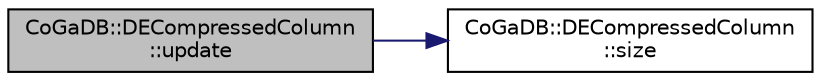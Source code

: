 digraph "CoGaDB::DECompressedColumn::update"
{
  edge [fontname="Helvetica",fontsize="10",labelfontname="Helvetica",labelfontsize="10"];
  node [fontname="Helvetica",fontsize="10",shape=record];
  rankdir="LR";
  Node1 [label="CoGaDB::DECompressedColumn\l::update",height=0.2,width=0.4,color="black", fillcolor="grey75", style="filled", fontcolor="black"];
  Node1 -> Node2 [color="midnightblue",fontsize="10",style="solid",fontname="Helvetica"];
  Node2 [label="CoGaDB::DECompressedColumn\l::size",height=0.2,width=0.4,color="black", fillcolor="white", style="filled",URL="$classCoGaDB_1_1DECompressedColumn.htm#a1f525b7d2c72b81610ac00661fec6e88",tooltip="returns the number of values (rows) in a column "];
}
